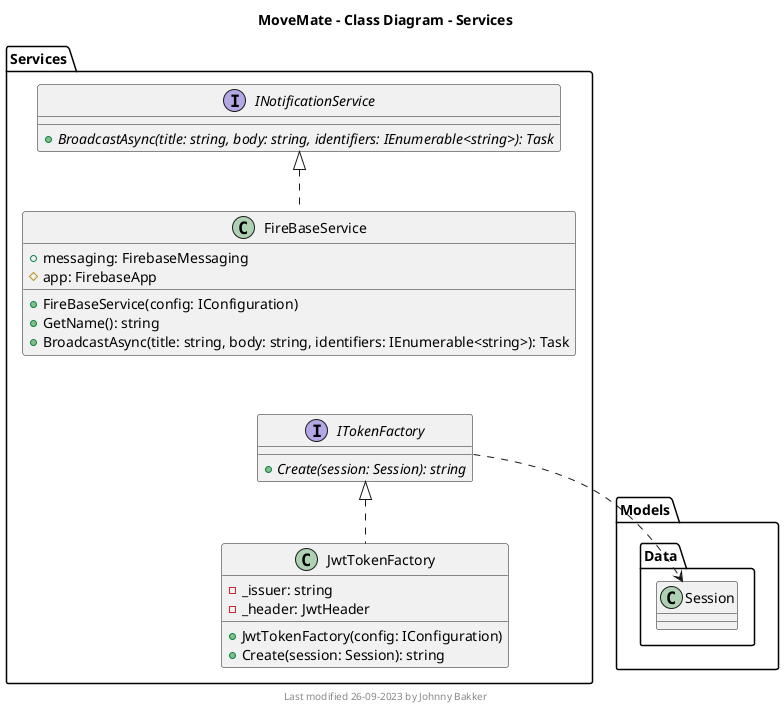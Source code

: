 @startuml Class Diagram Services

	title MoveMate - Class Diagram - Services
	footer Last modified 26-09-2023 by Johnny Bakker

	namespace Services {

		class FireBaseService {
			+messaging: FirebaseMessaging
			#app: FirebaseApp
			+FireBaseService(config: IConfiguration)
			+GetName(): string
			+BroadcastAsync(title: string, body: string, identifiers: IEnumerable<string>): Task
		}

		interface INotificationService {
			+{abstract} BroadcastAsync(title: string, body: string, identifiers: IEnumerable<string>): Task
		}

		INotificationService <|.. FireBaseService

		
		
		interface ITokenFactory {
			+{abstract} Create(session: Session): string
		}

		class JwtTokenFactory {
			-_issuer: string
    		-_header: JwtHeader
	
    		+JwtTokenFactory(config: IConfiguration)
			+Create(session: Session): string
		}
	}

	Services.FireBaseService -[hidden]- Services.ITokenFactory

	Services.ITokenFactory <|.. Services.JwtTokenFactory
	Services.ITokenFactory ..> Models.Data.Session
@enduml
